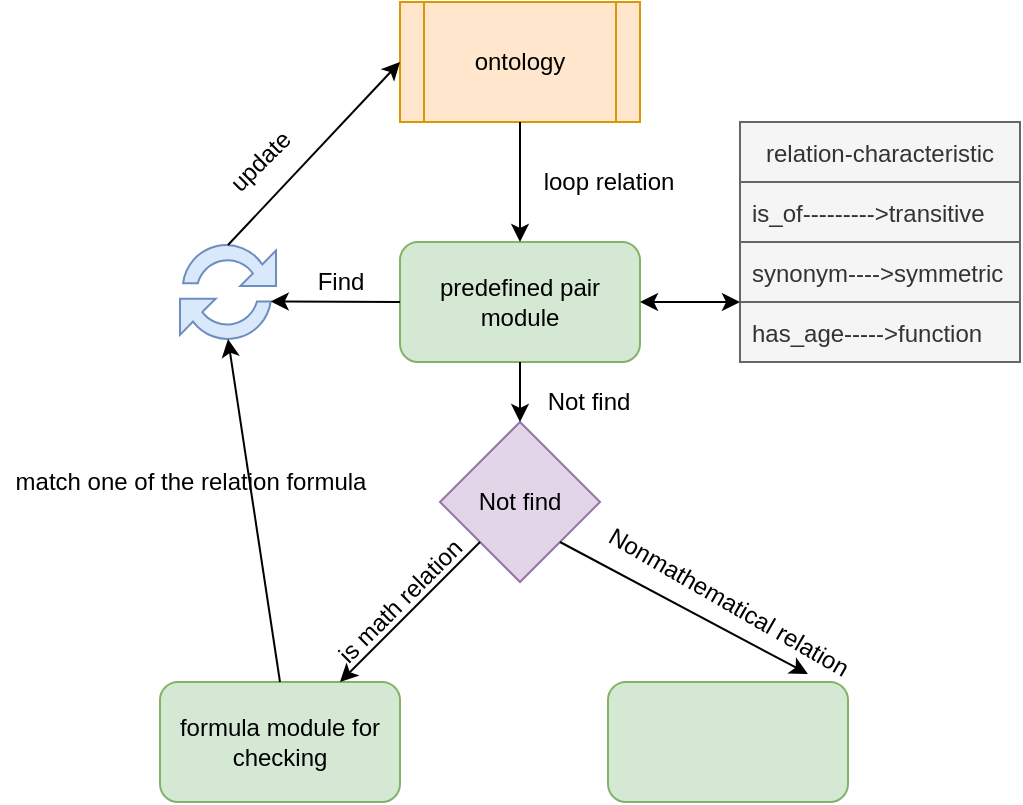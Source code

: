 <mxfile version="17.4.6" type="github">
  <diagram id="XqnaKPGImywsLeecfN6a" name="Page-1">
    <mxGraphModel dx="946" dy="547" grid="1" gridSize="10" guides="1" tooltips="1" connect="1" arrows="1" fold="1" page="1" pageScale="1" pageWidth="827" pageHeight="1169" math="0" shadow="0">
      <root>
        <mxCell id="0" />
        <mxCell id="1" parent="0" />
        <mxCell id="3Jk47x3_0CZ66x86huAH-1" value="predefined pair module" style="rounded=1;whiteSpace=wrap;html=1;fillColor=#d5e8d4;strokeColor=#82b366;" vertex="1" parent="1">
          <mxGeometry x="310" y="220" width="120" height="60" as="geometry" />
        </mxCell>
        <mxCell id="3Jk47x3_0CZ66x86huAH-3" value="ontology" style="shape=process;whiteSpace=wrap;html=1;backgroundOutline=1;fillColor=#ffe6cc;strokeColor=#d79b00;" vertex="1" parent="1">
          <mxGeometry x="310" y="100" width="120" height="60" as="geometry" />
        </mxCell>
        <mxCell id="3Jk47x3_0CZ66x86huAH-4" value="" style="endArrow=classic;html=1;rounded=0;exitX=0.5;exitY=1;exitDx=0;exitDy=0;entryX=0.5;entryY=0;entryDx=0;entryDy=0;" edge="1" parent="1" source="3Jk47x3_0CZ66x86huAH-3" target="3Jk47x3_0CZ66x86huAH-1">
          <mxGeometry width="50" height="50" relative="1" as="geometry">
            <mxPoint x="450" y="310" as="sourcePoint" />
            <mxPoint x="500" y="260" as="targetPoint" />
          </mxGeometry>
        </mxCell>
        <mxCell id="3Jk47x3_0CZ66x86huAH-5" value="" style="sketch=0;pointerEvents=1;shadow=0;dashed=0;html=1;strokeColor=#6c8ebf;labelPosition=center;verticalLabelPosition=bottom;verticalAlign=top;align=center;fillColor=#dae8fc;shape=mxgraph.mscae.intune.update" vertex="1" parent="1">
          <mxGeometry x="200" y="220" width="48" height="50" as="geometry" />
        </mxCell>
        <mxCell id="3Jk47x3_0CZ66x86huAH-6" value="" style="endArrow=classic;html=1;rounded=0;exitX=0.5;exitY=0.03;exitDx=0;exitDy=0;exitPerimeter=0;entryX=0;entryY=0.5;entryDx=0;entryDy=0;" edge="1" parent="1" source="3Jk47x3_0CZ66x86huAH-5" target="3Jk47x3_0CZ66x86huAH-3">
          <mxGeometry width="50" height="50" relative="1" as="geometry">
            <mxPoint x="450" y="310" as="sourcePoint" />
            <mxPoint x="500" y="260" as="targetPoint" />
          </mxGeometry>
        </mxCell>
        <mxCell id="3Jk47x3_0CZ66x86huAH-7" value="loop relation" style="text;html=1;align=center;verticalAlign=middle;resizable=0;points=[];autosize=1;strokeColor=none;fillColor=none;" vertex="1" parent="1">
          <mxGeometry x="374" y="180" width="80" height="20" as="geometry" />
        </mxCell>
        <mxCell id="3Jk47x3_0CZ66x86huAH-8" value="relation-characteristic" style="swimlane;fontStyle=0;childLayout=stackLayout;horizontal=1;startSize=30;horizontalStack=0;resizeParent=1;resizeParentMax=0;resizeLast=0;collapsible=1;marginBottom=0;fillColor=#f5f5f5;fontColor=#333333;strokeColor=#666666;" vertex="1" parent="1">
          <mxGeometry x="480" y="160" width="140" height="120" as="geometry" />
        </mxCell>
        <mxCell id="3Jk47x3_0CZ66x86huAH-9" value="is_of---------&gt;transitive" style="text;strokeColor=#666666;fillColor=#f5f5f5;align=left;verticalAlign=middle;spacingLeft=4;spacingRight=4;overflow=hidden;points=[[0,0.5],[1,0.5]];portConstraint=eastwest;rotatable=0;fontColor=#333333;" vertex="1" parent="3Jk47x3_0CZ66x86huAH-8">
          <mxGeometry y="30" width="140" height="30" as="geometry" />
        </mxCell>
        <mxCell id="3Jk47x3_0CZ66x86huAH-10" value="synonym----&gt;symmetric" style="text;strokeColor=#666666;fillColor=#f5f5f5;align=left;verticalAlign=middle;spacingLeft=4;spacingRight=4;overflow=hidden;points=[[0,0.5],[1,0.5]];portConstraint=eastwest;rotatable=0;fontColor=#333333;" vertex="1" parent="3Jk47x3_0CZ66x86huAH-8">
          <mxGeometry y="60" width="140" height="30" as="geometry" />
        </mxCell>
        <mxCell id="3Jk47x3_0CZ66x86huAH-11" value="has_age-----&gt;function" style="text;strokeColor=#666666;fillColor=#f5f5f5;align=left;verticalAlign=middle;spacingLeft=4;spacingRight=4;overflow=hidden;points=[[0,0.5],[1,0.5]];portConstraint=eastwest;rotatable=0;fontColor=#333333;" vertex="1" parent="3Jk47x3_0CZ66x86huAH-8">
          <mxGeometry y="90" width="140" height="30" as="geometry" />
        </mxCell>
        <mxCell id="3Jk47x3_0CZ66x86huAH-12" value="" style="endArrow=classic;startArrow=classic;html=1;rounded=0;exitX=1;exitY=0.5;exitDx=0;exitDy=0;" edge="1" parent="1" source="3Jk47x3_0CZ66x86huAH-1">
          <mxGeometry width="50" height="50" relative="1" as="geometry">
            <mxPoint x="450" y="310" as="sourcePoint" />
            <mxPoint x="480" y="250" as="targetPoint" />
          </mxGeometry>
        </mxCell>
        <mxCell id="3Jk47x3_0CZ66x86huAH-13" value="formula module for checking" style="rounded=1;whiteSpace=wrap;html=1;fillColor=#d5e8d4;strokeColor=#82b366;" vertex="1" parent="1">
          <mxGeometry x="190" y="440" width="120" height="60" as="geometry" />
        </mxCell>
        <mxCell id="3Jk47x3_0CZ66x86huAH-14" value="" style="rounded=1;whiteSpace=wrap;html=1;fillColor=#d5e8d4;strokeColor=#82b366;" vertex="1" parent="1">
          <mxGeometry x="414" y="440" width="120" height="60" as="geometry" />
        </mxCell>
        <mxCell id="3Jk47x3_0CZ66x86huAH-15" value="update" style="text;html=1;align=center;verticalAlign=middle;resizable=0;points=[];autosize=1;strokeColor=none;fillColor=none;rotation=-45;" vertex="1" parent="1">
          <mxGeometry x="215" y="170" width="50" height="20" as="geometry" />
        </mxCell>
        <mxCell id="3Jk47x3_0CZ66x86huAH-16" value="" style="endArrow=classic;html=1;rounded=0;exitX=0;exitY=0.5;exitDx=0;exitDy=0;entryX=0.945;entryY=0.595;entryDx=0;entryDy=0;entryPerimeter=0;" edge="1" parent="1" source="3Jk47x3_0CZ66x86huAH-1" target="3Jk47x3_0CZ66x86huAH-5">
          <mxGeometry width="50" height="50" relative="1" as="geometry">
            <mxPoint x="450" y="310" as="sourcePoint" />
            <mxPoint x="500" y="260" as="targetPoint" />
          </mxGeometry>
        </mxCell>
        <mxCell id="3Jk47x3_0CZ66x86huAH-17" value="Find" style="text;html=1;align=center;verticalAlign=middle;resizable=0;points=[];autosize=1;strokeColor=none;fillColor=none;" vertex="1" parent="1">
          <mxGeometry x="260" y="230" width="40" height="20" as="geometry" />
        </mxCell>
        <mxCell id="3Jk47x3_0CZ66x86huAH-19" value="Not find" style="text;html=1;align=center;verticalAlign=middle;resizable=0;points=[];autosize=1;strokeColor=none;fillColor=none;" vertex="1" parent="1">
          <mxGeometry x="374" y="290" width="60" height="20" as="geometry" />
        </mxCell>
        <mxCell id="3Jk47x3_0CZ66x86huAH-20" value="Not find" style="rhombus;whiteSpace=wrap;html=1;fillColor=#e1d5e7;strokeColor=#9673a6;" vertex="1" parent="1">
          <mxGeometry x="330" y="310" width="80" height="80" as="geometry" />
        </mxCell>
        <mxCell id="3Jk47x3_0CZ66x86huAH-23" value="" style="endArrow=classic;html=1;rounded=0;exitX=0;exitY=1;exitDx=0;exitDy=0;" edge="1" parent="1" source="3Jk47x3_0CZ66x86huAH-20" target="3Jk47x3_0CZ66x86huAH-13">
          <mxGeometry width="50" height="50" relative="1" as="geometry">
            <mxPoint x="450" y="310" as="sourcePoint" />
            <mxPoint x="500" y="260" as="targetPoint" />
          </mxGeometry>
        </mxCell>
        <mxCell id="3Jk47x3_0CZ66x86huAH-24" value="is math relation" style="text;html=1;align=center;verticalAlign=middle;resizable=0;points=[];autosize=1;strokeColor=none;fillColor=none;rotation=-45;" vertex="1" parent="1">
          <mxGeometry x="260" y="390" width="100" height="20" as="geometry" />
        </mxCell>
        <mxCell id="3Jk47x3_0CZ66x86huAH-26" value="" style="endArrow=classic;html=1;rounded=0;exitX=1;exitY=1;exitDx=0;exitDy=0;entryX=0.833;entryY=-0.067;entryDx=0;entryDy=0;entryPerimeter=0;" edge="1" parent="1" source="3Jk47x3_0CZ66x86huAH-20" target="3Jk47x3_0CZ66x86huAH-14">
          <mxGeometry width="50" height="50" relative="1" as="geometry">
            <mxPoint x="450" y="310" as="sourcePoint" />
            <mxPoint x="500" y="260" as="targetPoint" />
          </mxGeometry>
        </mxCell>
        <mxCell id="3Jk47x3_0CZ66x86huAH-28" value="Nonmathematical relation" style="text;html=1;align=center;verticalAlign=middle;resizable=0;points=[];autosize=1;strokeColor=none;fillColor=none;rotation=30;" vertex="1" parent="1">
          <mxGeometry x="399" y="390" width="150" height="20" as="geometry" />
        </mxCell>
        <mxCell id="3Jk47x3_0CZ66x86huAH-30" value="" style="endArrow=classic;html=1;rounded=0;exitX=0.5;exitY=0;exitDx=0;exitDy=0;entryX=0.5;entryY=0.97;entryDx=0;entryDy=0;entryPerimeter=0;" edge="1" parent="1" source="3Jk47x3_0CZ66x86huAH-13" target="3Jk47x3_0CZ66x86huAH-5">
          <mxGeometry width="50" height="50" relative="1" as="geometry">
            <mxPoint x="450" y="310" as="sourcePoint" />
            <mxPoint x="500" y="260" as="targetPoint" />
          </mxGeometry>
        </mxCell>
        <mxCell id="3Jk47x3_0CZ66x86huAH-31" value="match one of the relation formula" style="text;html=1;align=center;verticalAlign=middle;resizable=0;points=[];autosize=1;strokeColor=none;fillColor=none;rotation=0;" vertex="1" parent="1">
          <mxGeometry x="110" y="330" width="190" height="20" as="geometry" />
        </mxCell>
        <mxCell id="3Jk47x3_0CZ66x86huAH-33" value="" style="endArrow=classic;html=1;rounded=0;exitX=0.5;exitY=1;exitDx=0;exitDy=0;" edge="1" parent="1" source="3Jk47x3_0CZ66x86huAH-1" target="3Jk47x3_0CZ66x86huAH-20">
          <mxGeometry width="50" height="50" relative="1" as="geometry">
            <mxPoint x="450" y="310" as="sourcePoint" />
            <mxPoint x="500" y="260" as="targetPoint" />
          </mxGeometry>
        </mxCell>
      </root>
    </mxGraphModel>
  </diagram>
</mxfile>
